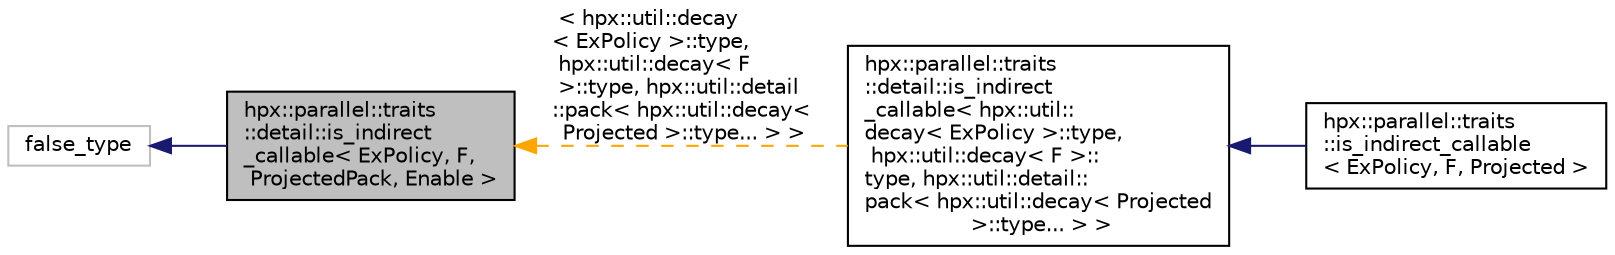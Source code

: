 digraph "hpx::parallel::traits::detail::is_indirect_callable&lt; ExPolicy, F, ProjectedPack, Enable &gt;"
{
  edge [fontname="Helvetica",fontsize="10",labelfontname="Helvetica",labelfontsize="10"];
  node [fontname="Helvetica",fontsize="10",shape=record];
  rankdir="LR";
  Node0 [label="hpx::parallel::traits\l::detail::is_indirect\l_callable\< ExPolicy, F,\l ProjectedPack, Enable \>",height=0.2,width=0.4,color="black", fillcolor="grey75", style="filled", fontcolor="black"];
  Node1 -> Node0 [dir="back",color="midnightblue",fontsize="10",style="solid",fontname="Helvetica"];
  Node1 [label="false_type",height=0.2,width=0.4,color="grey75", fillcolor="white", style="filled"];
  Node0 -> Node2 [dir="back",color="orange",fontsize="10",style="dashed",label=" \< hpx::util::decay\l\< ExPolicy \>::type,\l hpx::util::decay\< F\l \>::type, hpx::util::detail\l::pack\< hpx::util::decay\<\l Projected \>::type... \> \>" ,fontname="Helvetica"];
  Node2 [label="hpx::parallel::traits\l::detail::is_indirect\l_callable\< hpx::util::\ldecay\< ExPolicy \>::type,\l hpx::util::decay\< F \>::\ltype, hpx::util::detail::\lpack\< hpx::util::decay\< Projected\l \>::type... \> \>",height=0.2,width=0.4,color="black", fillcolor="white", style="filled",URL="$d6/ddc/structhpx_1_1parallel_1_1traits_1_1detail_1_1is__indirect__callable.html"];
  Node2 -> Node3 [dir="back",color="midnightblue",fontsize="10",style="solid",fontname="Helvetica"];
  Node3 [label="hpx::parallel::traits\l::is_indirect_callable\l\< ExPolicy, F, Projected \>",height=0.2,width=0.4,color="black", fillcolor="white", style="filled",URL="$da/d04/structhpx_1_1parallel_1_1traits_1_1is__indirect__callable.html"];
}
